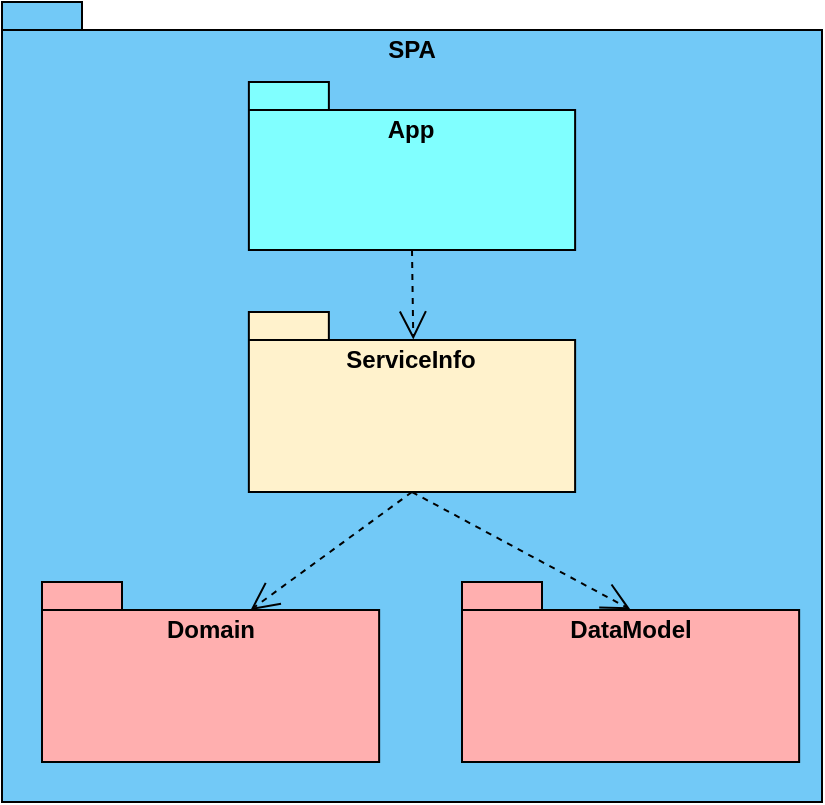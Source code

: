 <mxfile version="22.1.8" type="device">
  <diagram name="Page-1" id="wal5_c3ND8b7d6j-piyN">
    <mxGraphModel dx="1150" dy="499" grid="1" gridSize="10" guides="1" tooltips="1" connect="1" arrows="1" fold="1" page="1" pageScale="1" pageWidth="850" pageHeight="1100" math="0" shadow="0">
      <root>
        <mxCell id="0" />
        <mxCell id="1" parent="0" />
        <mxCell id="V9Nev0gOwY_i4Ct8wgDr-2" value="SPA" style="shape=folder;fontStyle=1;spacingTop=10;tabWidth=40;tabHeight=14;tabPosition=left;html=1;whiteSpace=wrap;verticalAlign=top;fillColor=#72C9F7;" parent="1" vertex="1">
          <mxGeometry x="130" y="140" width="410" height="400" as="geometry" />
        </mxCell>
        <mxCell id="V9Nev0gOwY_i4Ct8wgDr-3" value="App" style="shape=folder;fontStyle=1;spacingTop=10;tabWidth=40;tabHeight=14;tabPosition=left;html=1;whiteSpace=wrap;verticalAlign=top;fillColor=#80ffff;" parent="1" vertex="1">
          <mxGeometry x="253.44" y="180" width="163.12" height="84" as="geometry" />
        </mxCell>
        <mxCell id="V9Nev0gOwY_i4Ct8wgDr-11" value="DataModel" style="shape=folder;fontStyle=1;spacingTop=10;tabWidth=40;tabHeight=14;tabPosition=left;html=1;whiteSpace=wrap;verticalAlign=top;fillColor=#ffafaf;" parent="1" vertex="1">
          <mxGeometry x="360" y="430" width="168.57" height="90" as="geometry" />
        </mxCell>
        <mxCell id="-B6ND9zTGHXw7dHjCgVy-1" value="ServiceInfo" style="shape=folder;fontStyle=1;spacingTop=10;tabWidth=40;tabHeight=14;tabPosition=left;html=1;whiteSpace=wrap;verticalAlign=top;fillColor=#fff2cc;strokeColor=#000000;" parent="1" vertex="1">
          <mxGeometry x="253.43" y="295" width="163.13" height="90" as="geometry" />
        </mxCell>
        <mxCell id="-B6ND9zTGHXw7dHjCgVy-2" value="" style="endArrow=open;endSize=12;dashed=1;html=1;rounded=0;exitX=0.5;exitY=1;exitDx=0;exitDy=0;exitPerimeter=0;entryX=0.504;entryY=0.153;entryDx=0;entryDy=0;entryPerimeter=0;" parent="1" source="V9Nev0gOwY_i4Ct8wgDr-3" target="-B6ND9zTGHXw7dHjCgVy-1" edge="1">
          <mxGeometry x="0.004" width="160" relative="1" as="geometry">
            <mxPoint x="345" y="274" as="sourcePoint" />
            <mxPoint x="255" y="324" as="targetPoint" />
            <mxPoint as="offset" />
          </mxGeometry>
        </mxCell>
        <mxCell id="-B6ND9zTGHXw7dHjCgVy-3" value="" style="endArrow=open;endSize=12;dashed=1;html=1;rounded=0;exitX=0.5;exitY=1;exitDx=0;exitDy=0;exitPerimeter=0;entryX=0.499;entryY=0.152;entryDx=0;entryDy=0;entryPerimeter=0;" parent="1" source="-B6ND9zTGHXw7dHjCgVy-1" target="V9Nev0gOwY_i4Ct8wgDr-11" edge="1">
          <mxGeometry x="0.004" width="160" relative="1" as="geometry">
            <mxPoint x="255" y="400" as="sourcePoint" />
            <mxPoint x="346" y="439" as="targetPoint" />
            <mxPoint as="offset" />
          </mxGeometry>
        </mxCell>
        <mxCell id="8dXdwrDMXu-vyg6NbW5--1" value="Domain" style="shape=folder;fontStyle=1;spacingTop=10;tabWidth=40;tabHeight=14;tabPosition=left;html=1;whiteSpace=wrap;verticalAlign=top;fillColor=#ffafaf;" vertex="1" parent="1">
          <mxGeometry x="150.0" y="430" width="168.57" height="90" as="geometry" />
        </mxCell>
        <mxCell id="8dXdwrDMXu-vyg6NbW5--2" value="" style="endArrow=open;endSize=12;dashed=1;html=1;rounded=0;exitX=0.5;exitY=1;exitDx=0;exitDy=0;exitPerimeter=0;entryX=0;entryY=0;entryDx=104.285;entryDy=14;entryPerimeter=0;" edge="1" parent="1" source="-B6ND9zTGHXw7dHjCgVy-1" target="8dXdwrDMXu-vyg6NbW5--1">
          <mxGeometry x="0.004" width="160" relative="1" as="geometry">
            <mxPoint x="345" y="395" as="sourcePoint" />
            <mxPoint x="454" y="454" as="targetPoint" />
            <mxPoint as="offset" />
          </mxGeometry>
        </mxCell>
      </root>
    </mxGraphModel>
  </diagram>
</mxfile>

